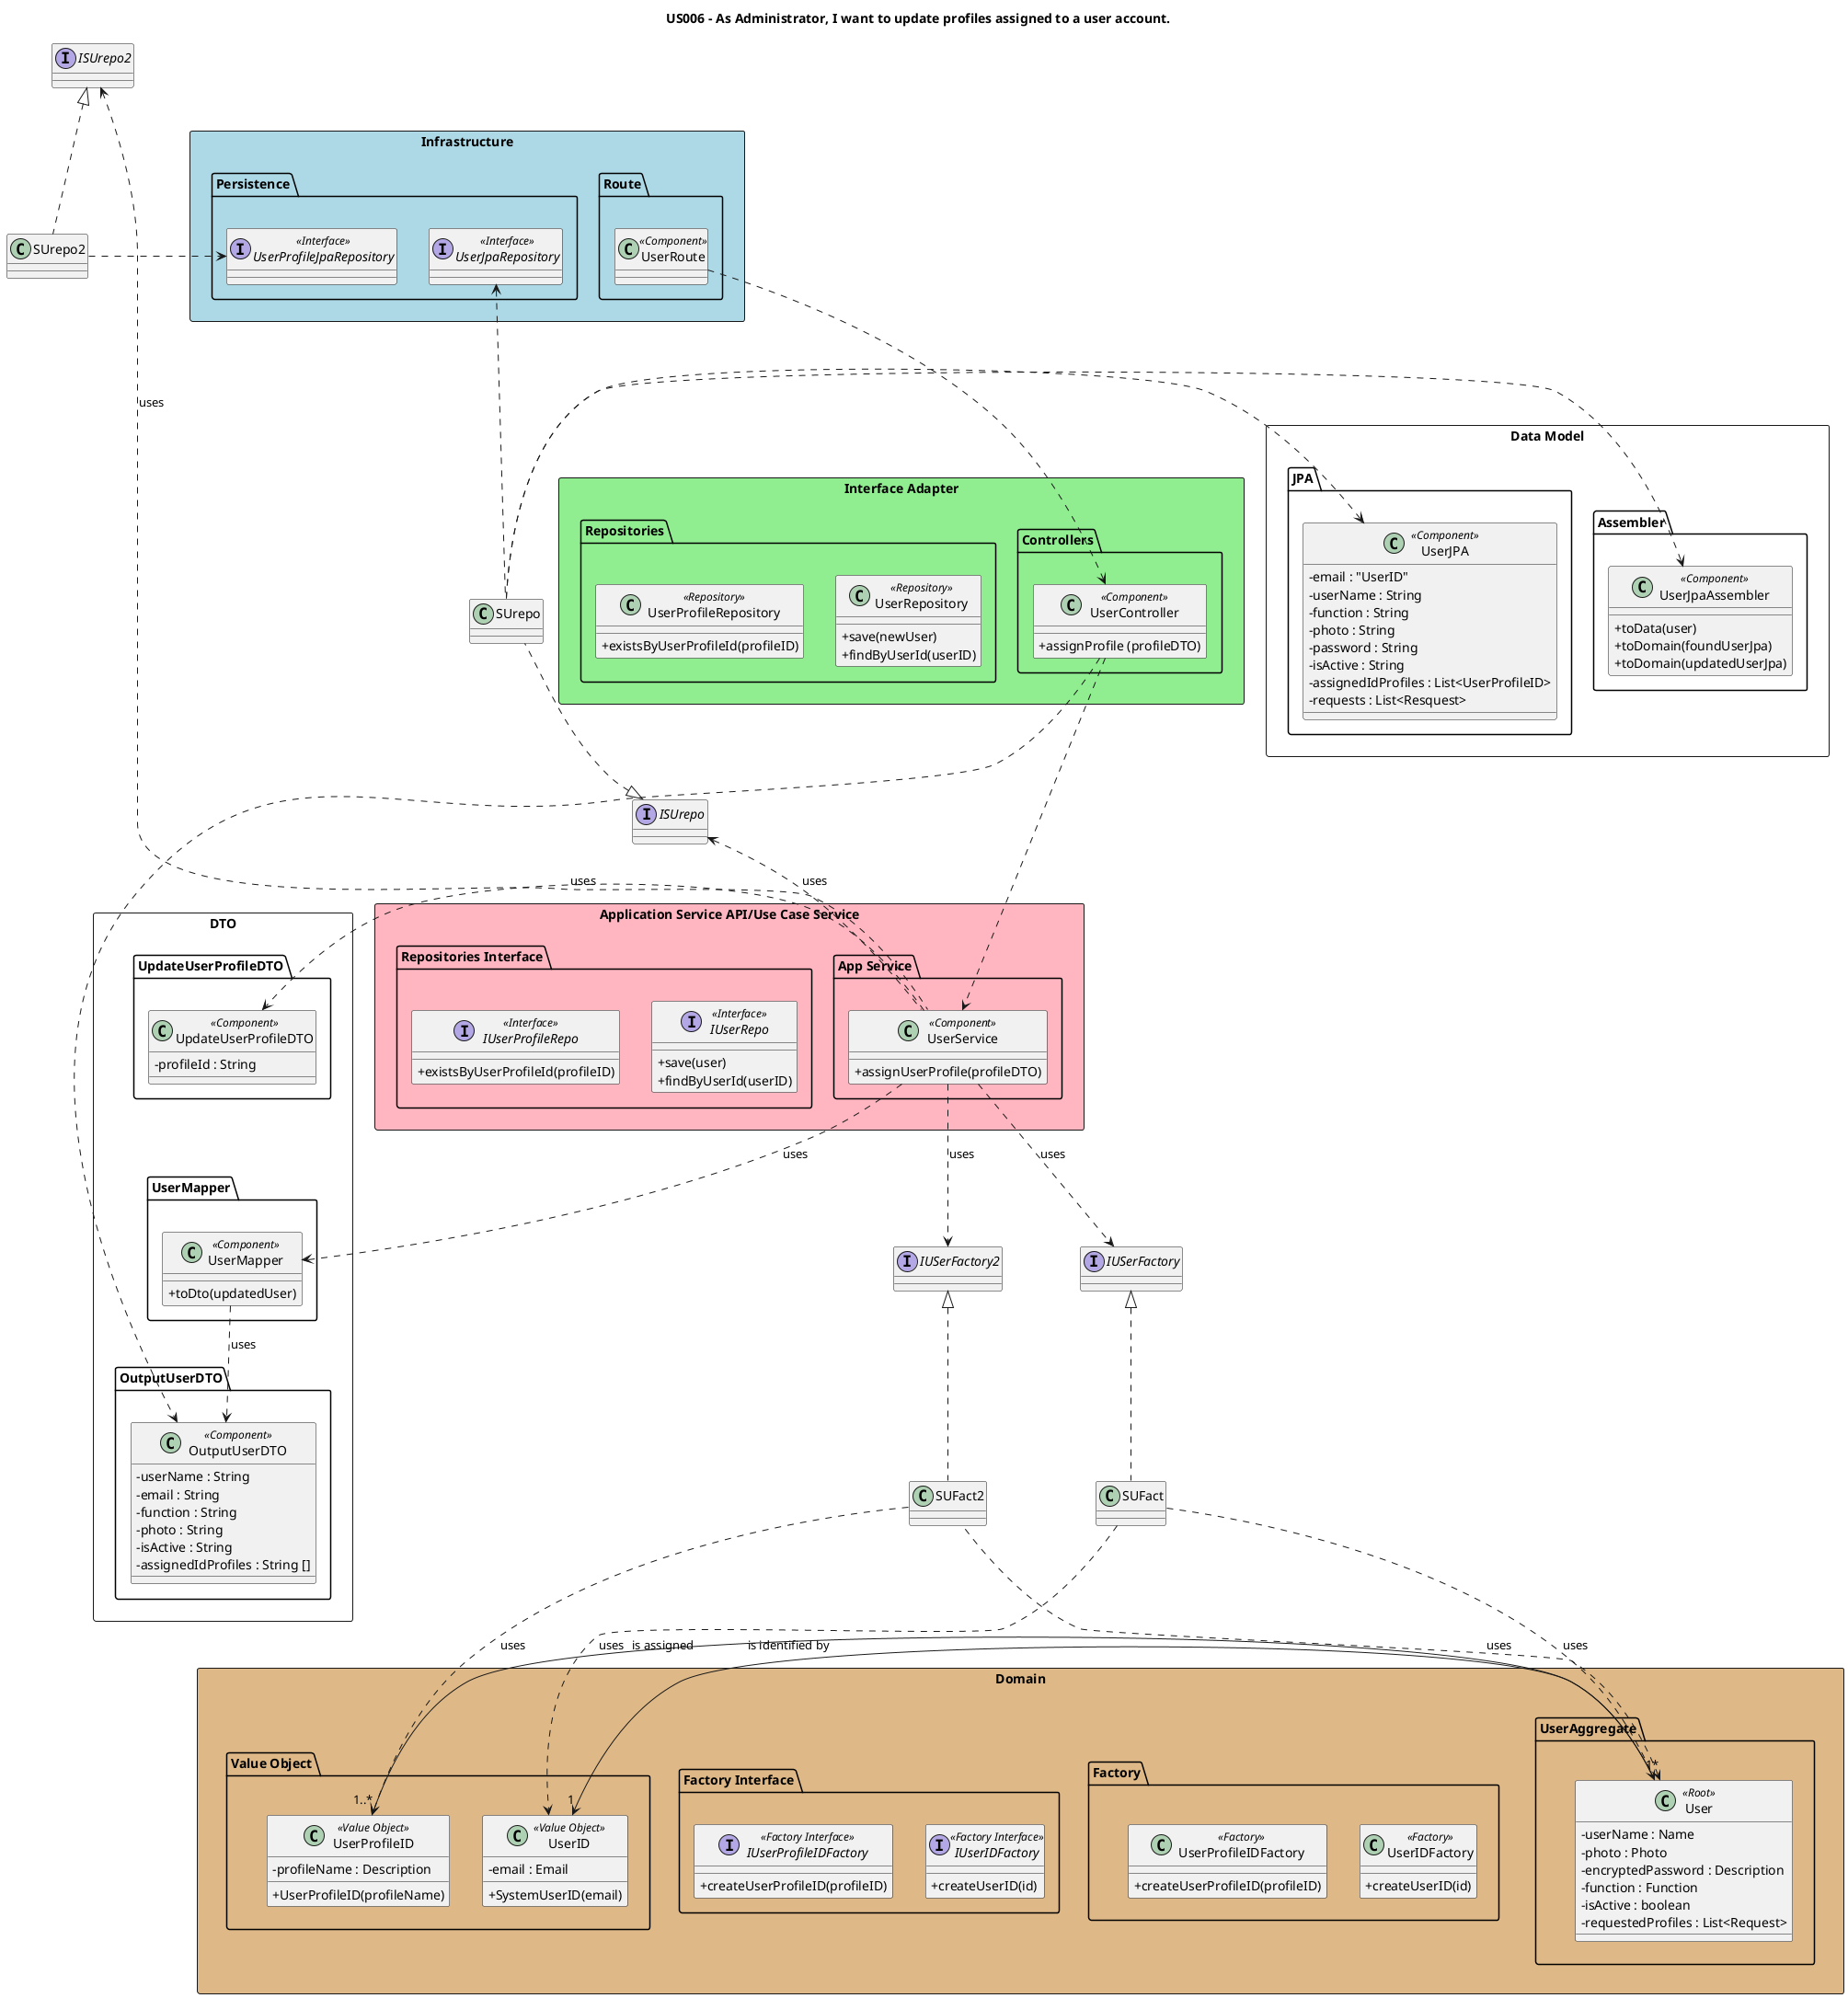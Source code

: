 @startuml

'hide circle
skinparam classAttributeIconSize 0

title "US006 - As Administrator, I want to update profiles assigned to a user account."

skinparam classAttributeIconSize 0

'''''''''''''''''''''''''''''''
package "Infrastructure" <<Rectangle>> #lightblue  {
package "Persistence"{
interface "UserProfileJpaRepository" as iUserProfileRepositoryJPA << Interface >>
}

package "Route"{
    class "UserRoute" as route << Component >>
    }

package "Persistence" {
    interface "UserJpaRepository" as iUserRepositoryJPA << Interface >>

    }

}
'''''''''''''''''''''''''''''''
package "Interface Adapter" <<Rectangle>> #lightgreen {

  package "Controllers" <<Folder>>{
    class "UserController" as ctrl << Component >> {
    + assignProfile (profileDTO)
    }
  }
  package "Repositories" <<Folder>>{
    class "UserRepository" as SUrepo << Repository >> {
    + save(newUser)
    + findByUserId(userID)
    }
  }

   package "Repositories" <<Folder>>{
      class "UserProfileRepository" as SUrepo2 << Repository >> {
      + existsByUserProfileId(profileID)
      }
    }
}
'''''''''''''''''''''''''''''''
'class "ResponseEntity" as json <<Component>>
'''''''''''''''''''''''''''''''
package "Application Service API/Use Case Service" <<Rectangle>> #lightpink{
  package "App Service" <<Folder>>{
    class "UserService" as service << Component >> {
    +assignUserProfile(profileDTO)
    }
  }
  package "Repositories Interface" <<Folder>>{
    interface "IUserRepo" as ISUrepo << Interface >>{
    + save(user)
    + findByUserId(userID)
    }

    interface "IUserProfileRepo" as ISUrepo2 << Interface >>{
        + existsByUserProfileId(profileID)
        }
  }
}
'''''''''''''''''''''''''''''''
package "DTO" <<Rectangle>> {
  package "UpdateUserProfileDTO" <<Folder>>{
    class "UpdateUserProfileDTO" as infoDto << Component >> {
    - profileId : String
    }
  }

  package "OutputUserDTO" <<Folder>>{
    class "OutputUserDTO" as outDto << Component >> {
    - userName : String
    - email : String
    - function : String
    - photo : String
    - isActive : String
    - assignedIdProfiles : String []
    }
  }

  package "UserMapper" <<Folder>>{
    class "UserMapper" as mapper << Component >> {
    + toDto(updatedUser)
    }
  }
}

package "Data Model" <<Rectangle>>{
package "Assembler" as generalAssember {
    class "UserJpaAssembler" as assembler <<Component>>{
    +toData(user)
    +toDomain(foundUserJpa)
    +toDomain(updatedUserJpa)
    }
    }
package "JPA" as generalJPA {
    class "UserJPA" as jpa << Component >> {
    - email : "UserID"
    - userName : String
    - function : String
    - photo : String
    - password : String
    - isActive : String
    - assignedIdProfiles : List<UserProfileID>
    - requests : List<Resquest>
    }
    }
}
'''''''''''''''''''''''''''''''
package "Domain" <<Rectangle>> #burlywood{
  package "UserAggregate" as SUAggregate <<Folder>>{
    class "User" as SU << Root >> {
    - userName : Name
    - photo : Photo
    - encryptedPassword : Description
    - function : Function
    - isActive : boolean
    - requestedProfiles : List<Request>
    }
  }

  package "Factory" as factory <<Folder>>{
    class "UserIDFactory" as SUFact << Factory >> {
    +createUserID(id)
    }
     class "UserProfileIDFactory" as SUFact2 << Factory >> {
        +createUserProfileID(profileID)
        }
  }
  package "Factory Interface" as factoryInterface <<Folder>>{
    interface "IUserIDFactory" as IUSerFactory <<Factory Interface>> {
   +createUserID(id)
    }
    interface "IUserProfileIDFactory" as IUSerFactory2 <<Factory Interface>> {
    +createUserProfileID(profileID)
        }
  }

  package "Value Object" as valueObject <<Folder>>{
    class "UserID" as SUID << Value Object >> {
    -email : Email
    +SystemUserID(email)
    }
    class "UserProfileID" as UPID << Value Object >> {
    -profileName : Description
    +UserProfileID(profileName)
    }
  }
}
'''''''''''''''''''''''''''''''
Class SUrepo implements ISUrepo
Class SUFact implements IUSerFactory
Class SUFact2 implements IUSerFactory2
Class SUrepo2 implements ISUrepo2


route..d->ctrl
route--[hidden]d->SUrepo
SUrepo..left>iUserRepositoryJPA
SUrepo2..right>iUserProfileRepositoryJPA

ctrl-d[hidden]->ISUrepo
ctrl-d[hidden]->IUSerFactory
ctrl..d->service
ctrl-d[hidden]->IUSerFactory
ctrl..>outDto

'SUrepo "1"*-"*" SU
SUrepo-d[hidden]->ISUrepo

service..d>IUSerFactory : uses
service..d>IUSerFactory2 : uses
service..u>ISUrepo: uses
service..u>ISUrepo2: uses
service..r>mapper : uses
service..r>infoDto : uses
mapper..d>outDto : uses
mapper..u[hidden]>infoDto
SUFact..r>SU : uses
SUFact2..left>SU : uses
SUFact2..d>UPID : uses
SUFact..d>SUID : uses

SU "1"-d>"1"SUID: is identified by
SU "*"-d>"1..*"UPID: is assigned
factory-r[hidden]>SUAggregate
factory-l[hidden]>valueObject

SUrepo .right.> jpa
SUrepo .right.> assembler




@enduml